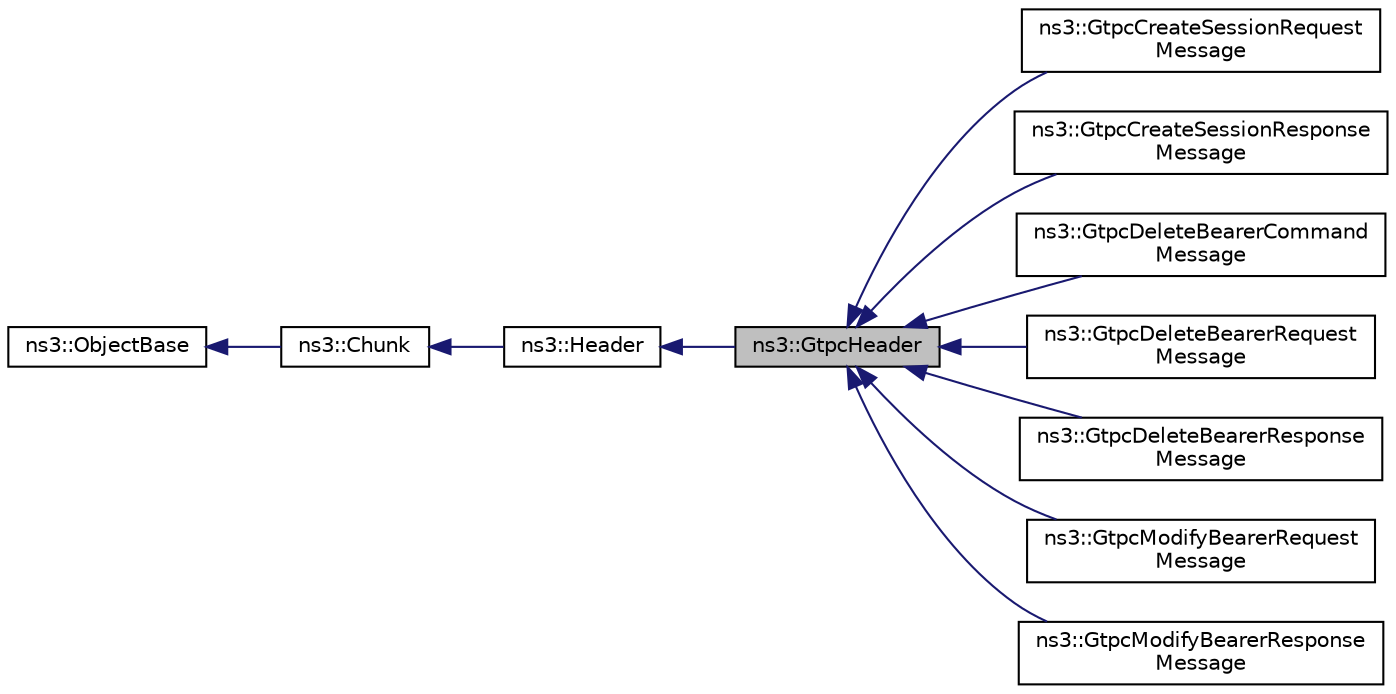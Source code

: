 digraph "ns3::GtpcHeader"
{
 // LATEX_PDF_SIZE
  edge [fontname="Helvetica",fontsize="10",labelfontname="Helvetica",labelfontsize="10"];
  node [fontname="Helvetica",fontsize="10",shape=record];
  rankdir="LR";
  Node1 [label="ns3::GtpcHeader",height=0.2,width=0.4,color="black", fillcolor="grey75", style="filled", fontcolor="black",tooltip="Header of the GTPv2-C protocol."];
  Node2 -> Node1 [dir="back",color="midnightblue",fontsize="10",style="solid",fontname="Helvetica"];
  Node2 [label="ns3::Header",height=0.2,width=0.4,color="black", fillcolor="white", style="filled",URL="$classns3_1_1_header.html",tooltip="Protocol header serialization and deserialization."];
  Node3 -> Node2 [dir="back",color="midnightblue",fontsize="10",style="solid",fontname="Helvetica"];
  Node3 [label="ns3::Chunk",height=0.2,width=0.4,color="black", fillcolor="white", style="filled",URL="$classns3_1_1_chunk.html",tooltip="abstract base class for ns3::Header and ns3::Trailer"];
  Node4 -> Node3 [dir="back",color="midnightblue",fontsize="10",style="solid",fontname="Helvetica"];
  Node4 [label="ns3::ObjectBase",height=0.2,width=0.4,color="black", fillcolor="white", style="filled",URL="$classns3_1_1_object_base.html",tooltip="Anchor the ns-3 type and attribute system."];
  Node1 -> Node5 [dir="back",color="midnightblue",fontsize="10",style="solid",fontname="Helvetica"];
  Node5 [label="ns3::GtpcCreateSessionRequest\lMessage",height=0.2,width=0.4,color="black", fillcolor="white", style="filled",URL="$classns3_1_1_gtpc_create_session_request_message.html",tooltip=" "];
  Node1 -> Node6 [dir="back",color="midnightblue",fontsize="10",style="solid",fontname="Helvetica"];
  Node6 [label="ns3::GtpcCreateSessionResponse\lMessage",height=0.2,width=0.4,color="black", fillcolor="white", style="filled",URL="$classns3_1_1_gtpc_create_session_response_message.html",tooltip=" "];
  Node1 -> Node7 [dir="back",color="midnightblue",fontsize="10",style="solid",fontname="Helvetica"];
  Node7 [label="ns3::GtpcDeleteBearerCommand\lMessage",height=0.2,width=0.4,color="black", fillcolor="white", style="filled",URL="$classns3_1_1_gtpc_delete_bearer_command_message.html",tooltip=" "];
  Node1 -> Node8 [dir="back",color="midnightblue",fontsize="10",style="solid",fontname="Helvetica"];
  Node8 [label="ns3::GtpcDeleteBearerRequest\lMessage",height=0.2,width=0.4,color="black", fillcolor="white", style="filled",URL="$classns3_1_1_gtpc_delete_bearer_request_message.html",tooltip=" "];
  Node1 -> Node9 [dir="back",color="midnightblue",fontsize="10",style="solid",fontname="Helvetica"];
  Node9 [label="ns3::GtpcDeleteBearerResponse\lMessage",height=0.2,width=0.4,color="black", fillcolor="white", style="filled",URL="$classns3_1_1_gtpc_delete_bearer_response_message.html",tooltip=" "];
  Node1 -> Node10 [dir="back",color="midnightblue",fontsize="10",style="solid",fontname="Helvetica"];
  Node10 [label="ns3::GtpcModifyBearerRequest\lMessage",height=0.2,width=0.4,color="black", fillcolor="white", style="filled",URL="$classns3_1_1_gtpc_modify_bearer_request_message.html",tooltip=" "];
  Node1 -> Node11 [dir="back",color="midnightblue",fontsize="10",style="solid",fontname="Helvetica"];
  Node11 [label="ns3::GtpcModifyBearerResponse\lMessage",height=0.2,width=0.4,color="black", fillcolor="white", style="filled",URL="$classns3_1_1_gtpc_modify_bearer_response_message.html",tooltip=" "];
}
